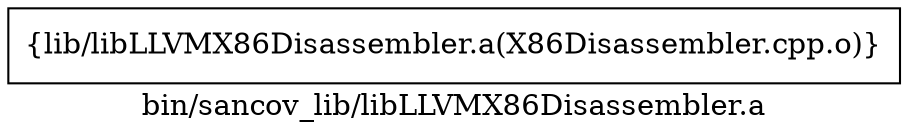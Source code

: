 digraph "bin/sancov_lib/libLLVMX86Disassembler.a" {
	label="bin/sancov_lib/libLLVMX86Disassembler.a";
	rankdir=LR;

	Node0x55b0952f8008 [shape=record,shape=box,group=0,label="{lib/libLLVMX86Disassembler.a(X86Disassembler.cpp.o)}"];
}
